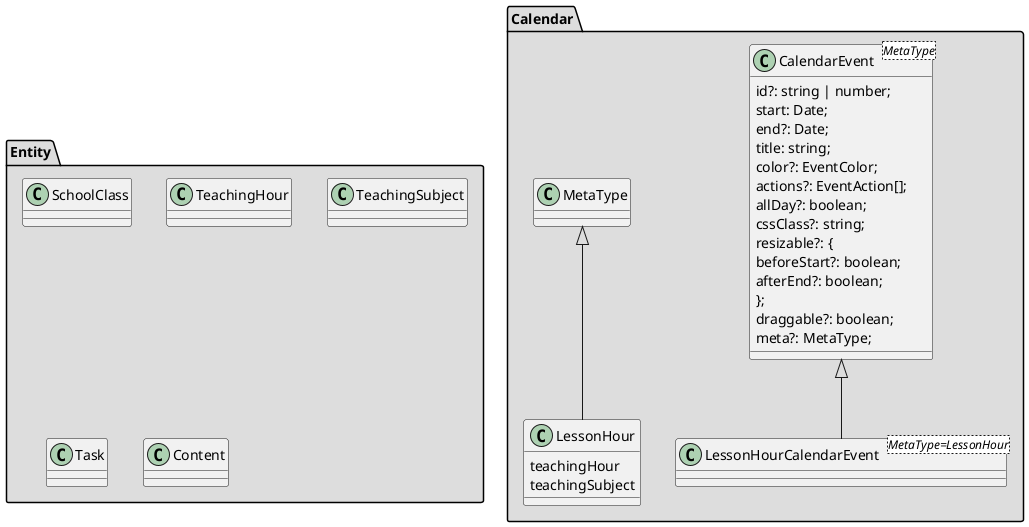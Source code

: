 @startuml

package "Entity" #DDDDDD {
class SchoolClass
class TeachingHour
class TeachingSubject
class Task
class Content

}

package "Calendar" #DDDDDD {
class CalendarEvent<MetaType> {
    id?: string | number;
    start: Date;
    end?: Date;
    title: string;
    color?: EventColor;
    actions?: EventAction[];
    allDay?: boolean;
    cssClass?: string;
    resizable?: {
        beforeStart?: boolean;
        afterEnd?: boolean;
    };
    draggable?: boolean;
    meta?: MetaType;
}

class MetaType
class LessonHour {
    teachingHour
    teachingSubject
}
class LessonHourCalendarEvent<MetaType=LessonHour>

CalendarEvent <|-- LessonHourCalendarEvent

MetaType <|-- LessonHour
}
@enduml
